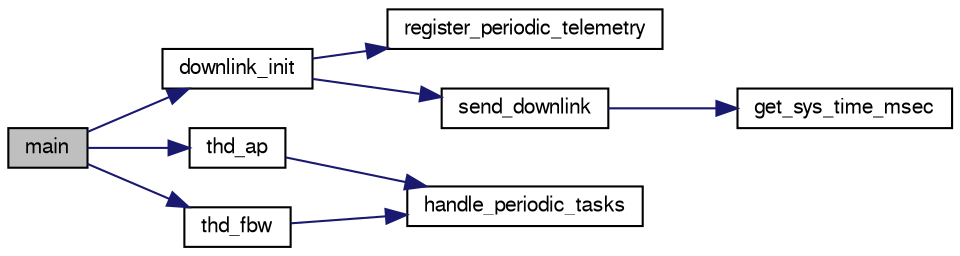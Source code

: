 digraph "main"
{
  edge [fontname="FreeSans",fontsize="10",labelfontname="FreeSans",labelfontsize="10"];
  node [fontname="FreeSans",fontsize="10",shape=record];
  rankdir="LR";
  Node1 [label="main",height=0.2,width=0.4,color="black", fillcolor="grey75", style="filled", fontcolor="black"];
  Node1 -> Node2 [color="midnightblue",fontsize="10",style="solid",fontname="FreeSans"];
  Node2 [label="downlink_init",height=0.2,width=0.4,color="black", fillcolor="white", style="filled",URL="$downlink_8c.html#afd49e1738cc6ad57218b944dcb94f73b"];
  Node2 -> Node3 [color="midnightblue",fontsize="10",style="solid",fontname="FreeSans"];
  Node3 [label="register_periodic_telemetry",height=0.2,width=0.4,color="black", fillcolor="white", style="filled",URL="$telemetry_8c.html#a8b8cf43739f06c54d16370c141b541a0",tooltip="Register a telemetry callback function. "];
  Node2 -> Node4 [color="midnightblue",fontsize="10",style="solid",fontname="FreeSans"];
  Node4 [label="send_downlink",height=0.2,width=0.4,color="black", fillcolor="white", style="filled",URL="$downlink_8c.html#af23b2b19aabf230dd8e4bb719c3d4f34"];
  Node4 -> Node5 [color="midnightblue",fontsize="10",style="solid",fontname="FreeSans"];
  Node5 [label="get_sys_time_msec",height=0.2,width=0.4,color="black", fillcolor="white", style="filled",URL="$chibios_2mcu__periph_2sys__time__arch_8c.html#ad3cb294b0d1d74dfb511534b36a17960",tooltip="Get the time in milliseconds since startup. "];
  Node1 -> Node6 [color="midnightblue",fontsize="10",style="solid",fontname="FreeSans"];
  Node6 [label="thd_ap",height=0.2,width=0.4,color="black", fillcolor="white", style="filled",URL="$fixedwing_2main__chibios_8c.html#a1bd1ec0fdc597d88ee659889cda25c0a"];
  Node6 -> Node7 [color="midnightblue",fontsize="10",style="solid",fontname="FreeSans"];
  Node7 [label="handle_periodic_tasks",height=0.2,width=0.4,color="black", fillcolor="white", style="filled",URL="$main_8h.html#acfa2a521a46d9beb8a3fa77bb0c9e407"];
  Node1 -> Node8 [color="midnightblue",fontsize="10",style="solid",fontname="FreeSans"];
  Node8 [label="thd_fbw",height=0.2,width=0.4,color="black", fillcolor="white", style="filled",URL="$fixedwing_2main__chibios_8c.html#a4042bcab9578175e00c82adcc2b251f8"];
  Node8 -> Node7 [color="midnightblue",fontsize="10",style="solid",fontname="FreeSans"];
}
